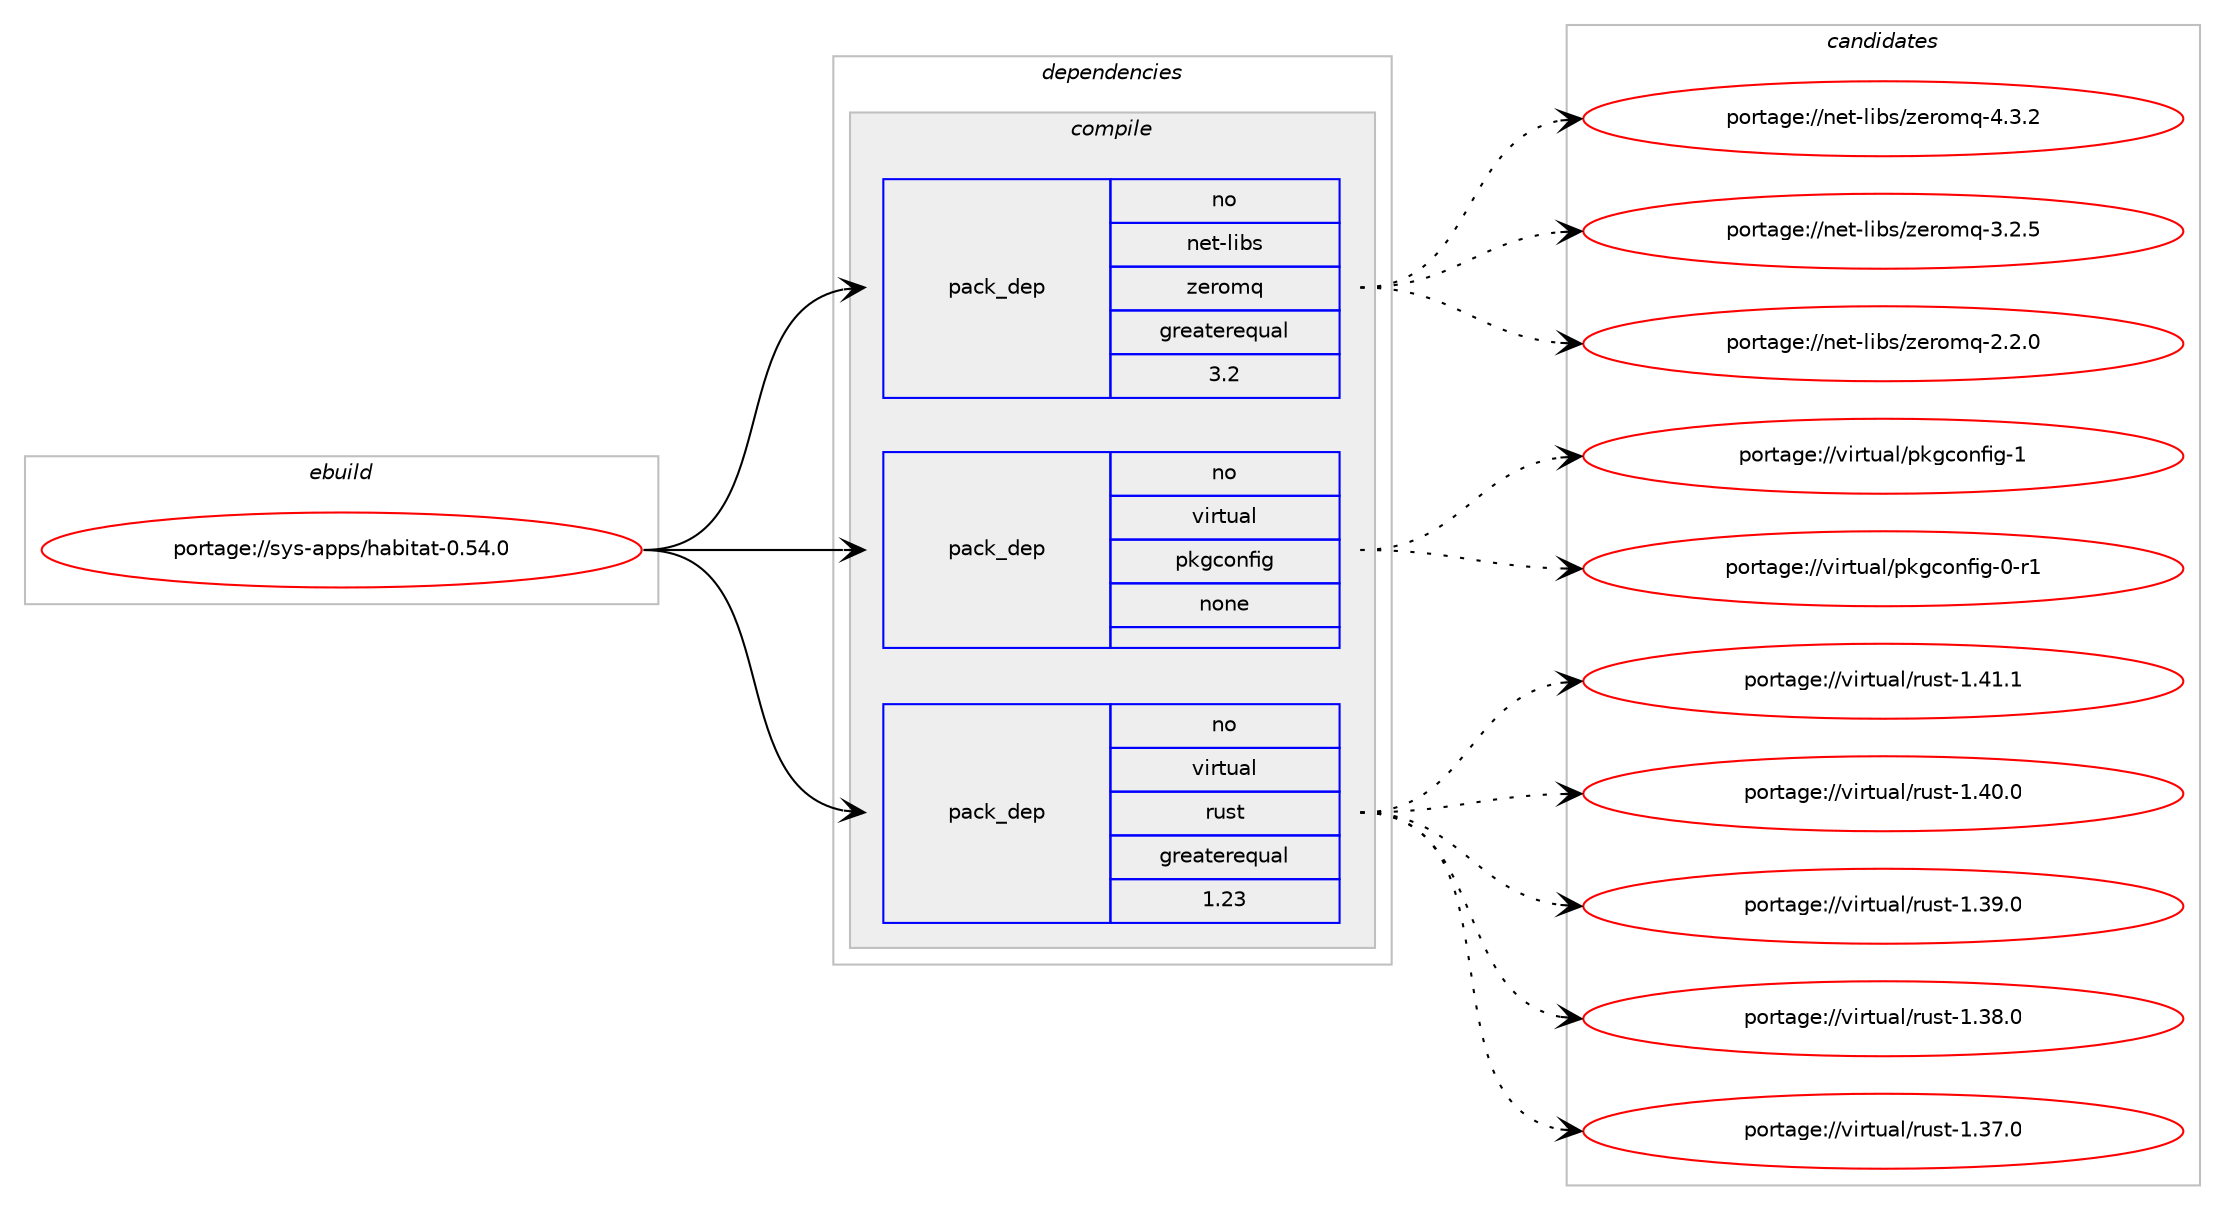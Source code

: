 digraph prolog {

# *************
# Graph options
# *************

newrank=true;
concentrate=true;
compound=true;
graph [rankdir=LR,fontname=Helvetica,fontsize=10,ranksep=1.5];#, ranksep=2.5, nodesep=0.2];
edge  [arrowhead=vee];
node  [fontname=Helvetica,fontsize=10];

# **********
# The ebuild
# **********

subgraph cluster_leftcol {
color=gray;
rank=same;
label=<<i>ebuild</i>>;
id [label="portage://sys-apps/habitat-0.54.0", color=red, width=4, href="../sys-apps/habitat-0.54.0.svg"];
}

# ****************
# The dependencies
# ****************

subgraph cluster_midcol {
color=gray;
label=<<i>dependencies</i>>;
subgraph cluster_compile {
fillcolor="#eeeeee";
style=filled;
label=<<i>compile</i>>;
subgraph pack23790 {
dependency29863 [label=<<TABLE BORDER="0" CELLBORDER="1" CELLSPACING="0" CELLPADDING="4" WIDTH="220"><TR><TD ROWSPAN="6" CELLPADDING="30">pack_dep</TD></TR><TR><TD WIDTH="110">no</TD></TR><TR><TD>net-libs</TD></TR><TR><TD>zeromq</TD></TR><TR><TD>greaterequal</TD></TR><TR><TD>3.2</TD></TR></TABLE>>, shape=none, color=blue];
}
id:e -> dependency29863:w [weight=20,style="solid",arrowhead="vee"];
subgraph pack23791 {
dependency29864 [label=<<TABLE BORDER="0" CELLBORDER="1" CELLSPACING="0" CELLPADDING="4" WIDTH="220"><TR><TD ROWSPAN="6" CELLPADDING="30">pack_dep</TD></TR><TR><TD WIDTH="110">no</TD></TR><TR><TD>virtual</TD></TR><TR><TD>pkgconfig</TD></TR><TR><TD>none</TD></TR><TR><TD></TD></TR></TABLE>>, shape=none, color=blue];
}
id:e -> dependency29864:w [weight=20,style="solid",arrowhead="vee"];
subgraph pack23792 {
dependency29865 [label=<<TABLE BORDER="0" CELLBORDER="1" CELLSPACING="0" CELLPADDING="4" WIDTH="220"><TR><TD ROWSPAN="6" CELLPADDING="30">pack_dep</TD></TR><TR><TD WIDTH="110">no</TD></TR><TR><TD>virtual</TD></TR><TR><TD>rust</TD></TR><TR><TD>greaterequal</TD></TR><TR><TD>1.23</TD></TR></TABLE>>, shape=none, color=blue];
}
id:e -> dependency29865:w [weight=20,style="solid",arrowhead="vee"];
}
subgraph cluster_compileandrun {
fillcolor="#eeeeee";
style=filled;
label=<<i>compile and run</i>>;
}
subgraph cluster_run {
fillcolor="#eeeeee";
style=filled;
label=<<i>run</i>>;
}
}

# **************
# The candidates
# **************

subgraph cluster_choices {
rank=same;
color=gray;
label=<<i>candidates</i>>;

subgraph choice23790 {
color=black;
nodesep=1;
choice110101116451081059811547122101114111109113455246514650 [label="portage://net-libs/zeromq-4.3.2", color=red, width=4,href="../net-libs/zeromq-4.3.2.svg"];
choice110101116451081059811547122101114111109113455146504653 [label="portage://net-libs/zeromq-3.2.5", color=red, width=4,href="../net-libs/zeromq-3.2.5.svg"];
choice110101116451081059811547122101114111109113455046504648 [label="portage://net-libs/zeromq-2.2.0", color=red, width=4,href="../net-libs/zeromq-2.2.0.svg"];
dependency29863:e -> choice110101116451081059811547122101114111109113455246514650:w [style=dotted,weight="100"];
dependency29863:e -> choice110101116451081059811547122101114111109113455146504653:w [style=dotted,weight="100"];
dependency29863:e -> choice110101116451081059811547122101114111109113455046504648:w [style=dotted,weight="100"];
}
subgraph choice23791 {
color=black;
nodesep=1;
choice1181051141161179710847112107103991111101021051034549 [label="portage://virtual/pkgconfig-1", color=red, width=4,href="../virtual/pkgconfig-1.svg"];
choice11810511411611797108471121071039911111010210510345484511449 [label="portage://virtual/pkgconfig-0-r1", color=red, width=4,href="../virtual/pkgconfig-0-r1.svg"];
dependency29864:e -> choice1181051141161179710847112107103991111101021051034549:w [style=dotted,weight="100"];
dependency29864:e -> choice11810511411611797108471121071039911111010210510345484511449:w [style=dotted,weight="100"];
}
subgraph choice23792 {
color=black;
nodesep=1;
choice118105114116117971084711411711511645494652494649 [label="portage://virtual/rust-1.41.1", color=red, width=4,href="../virtual/rust-1.41.1.svg"];
choice118105114116117971084711411711511645494652484648 [label="portage://virtual/rust-1.40.0", color=red, width=4,href="../virtual/rust-1.40.0.svg"];
choice118105114116117971084711411711511645494651574648 [label="portage://virtual/rust-1.39.0", color=red, width=4,href="../virtual/rust-1.39.0.svg"];
choice118105114116117971084711411711511645494651564648 [label="portage://virtual/rust-1.38.0", color=red, width=4,href="../virtual/rust-1.38.0.svg"];
choice118105114116117971084711411711511645494651554648 [label="portage://virtual/rust-1.37.0", color=red, width=4,href="../virtual/rust-1.37.0.svg"];
dependency29865:e -> choice118105114116117971084711411711511645494652494649:w [style=dotted,weight="100"];
dependency29865:e -> choice118105114116117971084711411711511645494652484648:w [style=dotted,weight="100"];
dependency29865:e -> choice118105114116117971084711411711511645494651574648:w [style=dotted,weight="100"];
dependency29865:e -> choice118105114116117971084711411711511645494651564648:w [style=dotted,weight="100"];
dependency29865:e -> choice118105114116117971084711411711511645494651554648:w [style=dotted,weight="100"];
}
}

}
